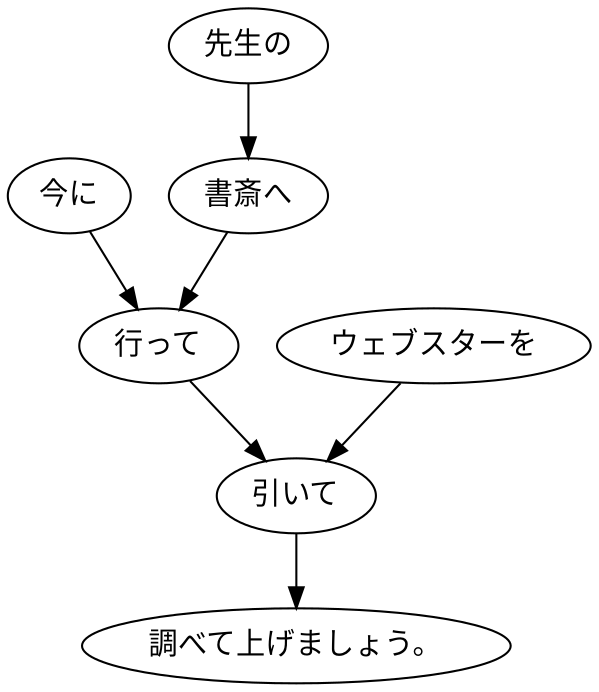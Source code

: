 digraph graph3035 {
	node0 [label="今に"];
	node1 [label="先生の"];
	node2 [label="書斎へ"];
	node3 [label="行って"];
	node4 [label="ウェブスターを"];
	node5 [label="引いて"];
	node6 [label="調べて上げましょう。"];
	node0 -> node3;
	node1 -> node2;
	node2 -> node3;
	node3 -> node5;
	node4 -> node5;
	node5 -> node6;
}
